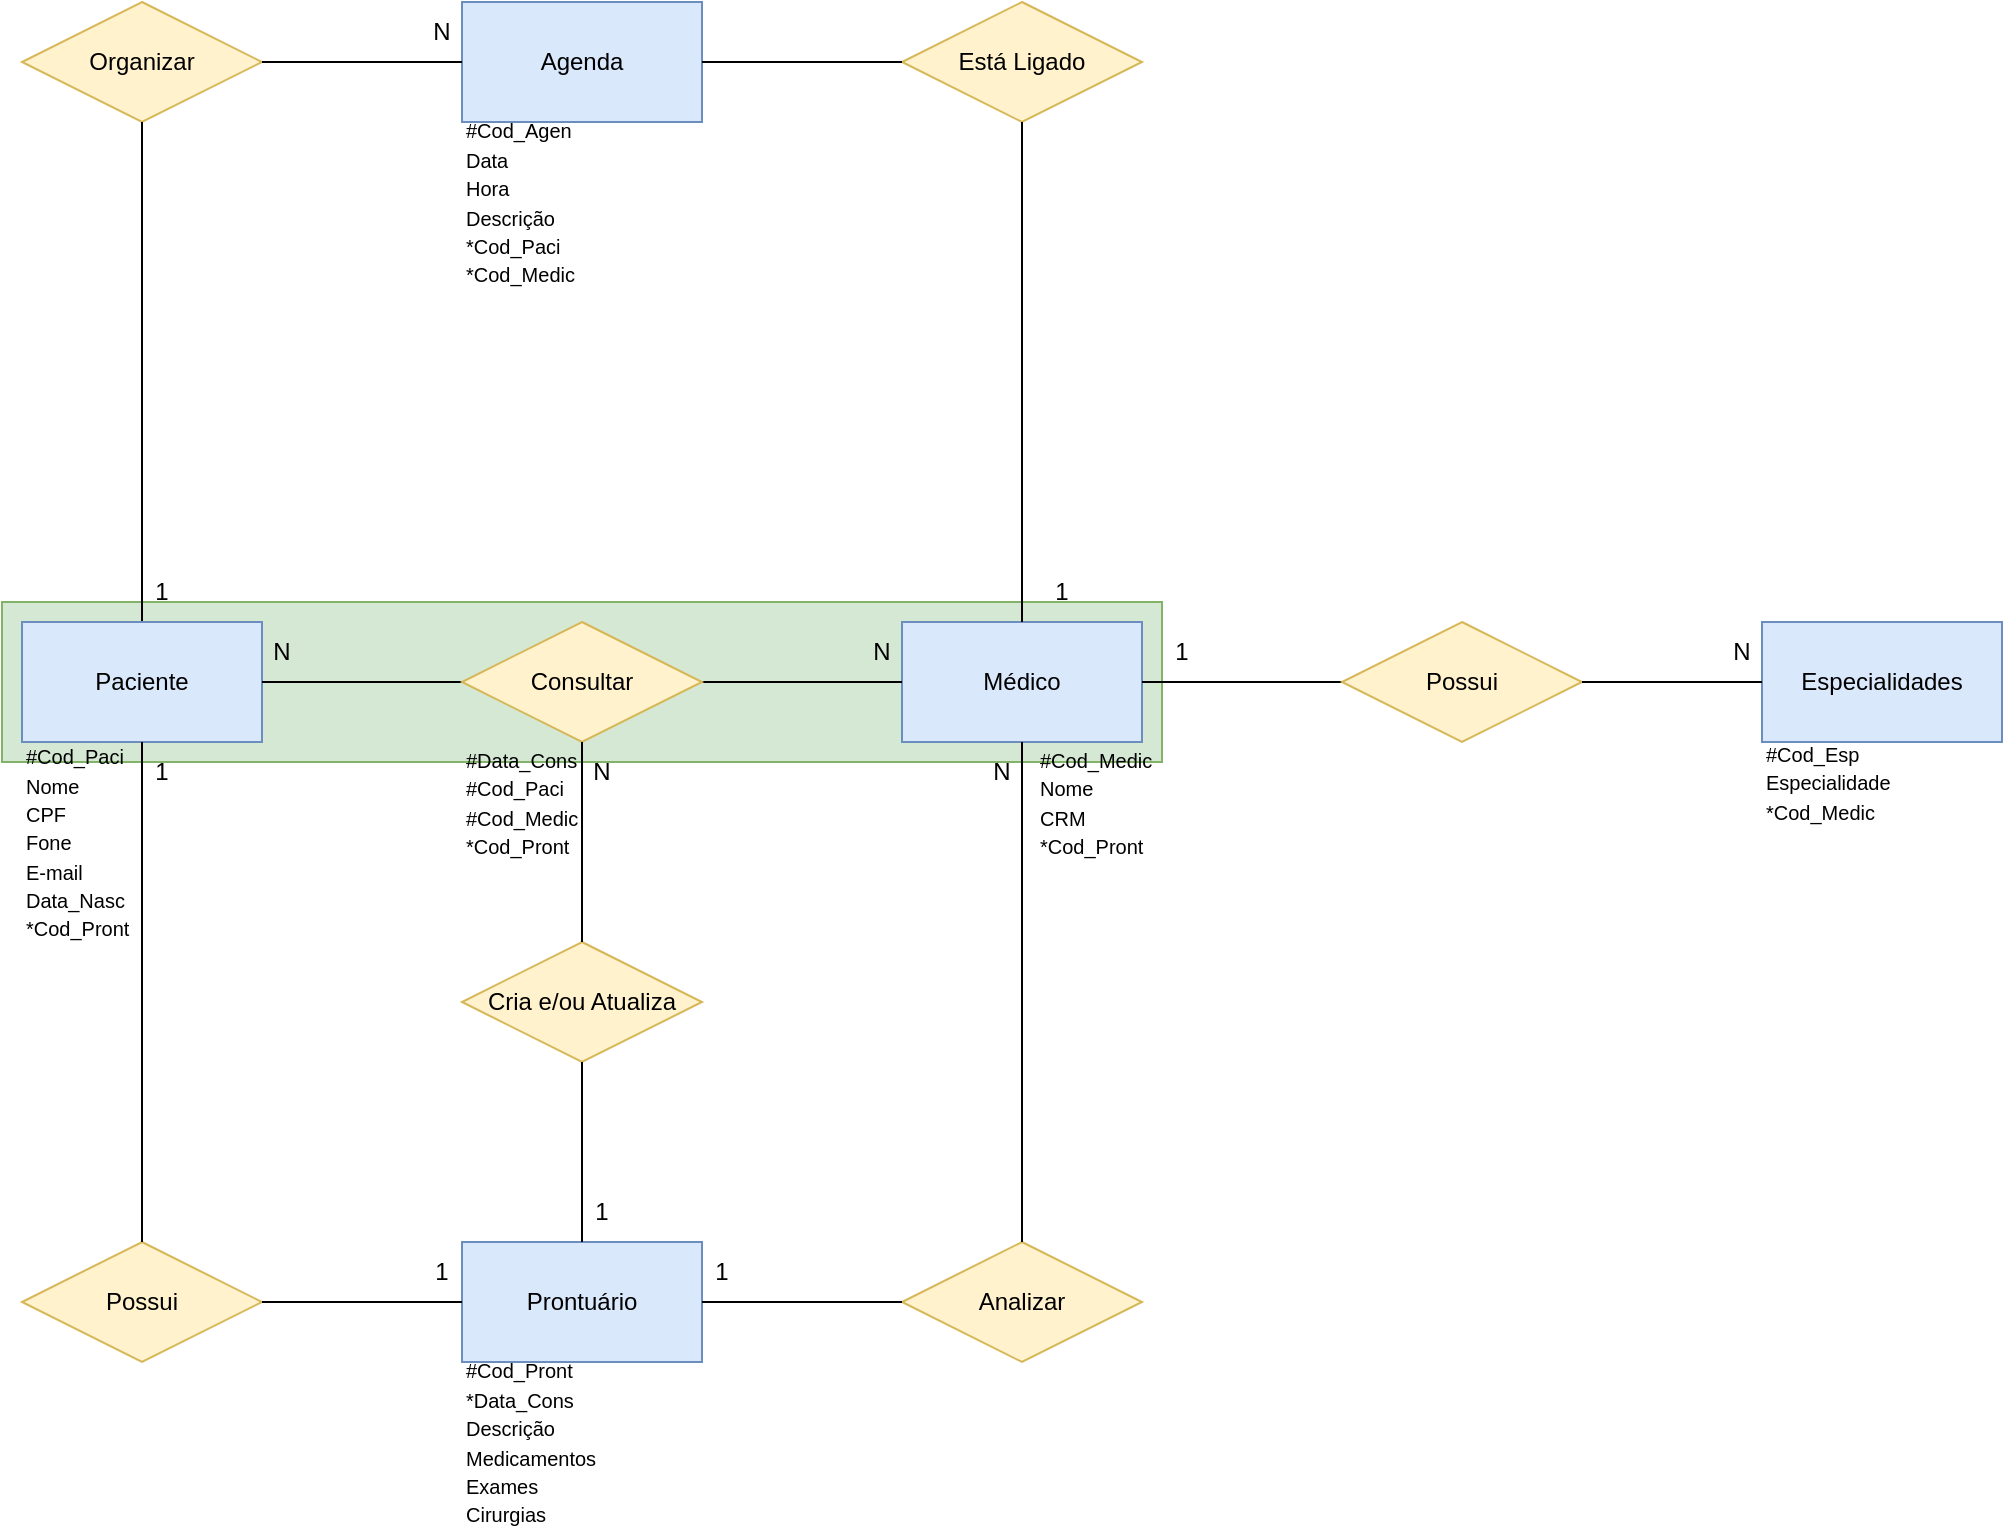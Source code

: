 <mxfile version="22.0.0" type="github">
  <diagram id="C5RBs43oDa-KdzZeNtuy" name="Page-1">
    <mxGraphModel dx="1740" dy="716" grid="1" gridSize="10" guides="1" tooltips="1" connect="1" arrows="1" fold="1" page="1" pageScale="1" pageWidth="827" pageHeight="1169" math="0" shadow="0">
      <root>
        <mxCell id="WIyWlLk6GJQsqaUBKTNV-0" />
        <mxCell id="WIyWlLk6GJQsqaUBKTNV-1" parent="WIyWlLk6GJQsqaUBKTNV-0" />
        <mxCell id="5CVyrSBW_9e-Rd9V5ECa-3" value="" style="rounded=0;whiteSpace=wrap;html=1;fillColor=#d5e8d4;strokeColor=#82b366;" vertex="1" parent="WIyWlLk6GJQsqaUBKTNV-1">
          <mxGeometry x="250" y="340" width="580" height="80" as="geometry" />
        </mxCell>
        <mxCell id="5CVyrSBW_9e-Rd9V5ECa-0" value="Agenda" style="rounded=0;whiteSpace=wrap;html=1;fillColor=#dae8fc;strokeColor=#6c8ebf;" vertex="1" parent="WIyWlLk6GJQsqaUBKTNV-1">
          <mxGeometry x="480" y="40" width="120" height="60" as="geometry" />
        </mxCell>
        <mxCell id="5CVyrSBW_9e-Rd9V5ECa-1" value="Organizar" style="rhombus;whiteSpace=wrap;html=1;fillColor=#fff2cc;strokeColor=#d6b656;" vertex="1" parent="WIyWlLk6GJQsqaUBKTNV-1">
          <mxGeometry x="260" y="40" width="120" height="60" as="geometry" />
        </mxCell>
        <mxCell id="5CVyrSBW_9e-Rd9V5ECa-2" value="" style="endArrow=none;html=1;rounded=0;entryX=0;entryY=0.5;entryDx=0;entryDy=0;exitX=1;exitY=0.5;exitDx=0;exitDy=0;" edge="1" parent="WIyWlLk6GJQsqaUBKTNV-1" source="5CVyrSBW_9e-Rd9V5ECa-1" target="5CVyrSBW_9e-Rd9V5ECa-0">
          <mxGeometry width="50" height="50" relative="1" as="geometry">
            <mxPoint x="520" y="420" as="sourcePoint" />
            <mxPoint x="570" y="370" as="targetPoint" />
          </mxGeometry>
        </mxCell>
        <mxCell id="5CVyrSBW_9e-Rd9V5ECa-4" value="1" style="text;html=1;strokeColor=none;fillColor=none;align=center;verticalAlign=middle;whiteSpace=wrap;rounded=0;" vertex="1" parent="WIyWlLk6GJQsqaUBKTNV-1">
          <mxGeometry x="300" y="320" width="60" height="30" as="geometry" />
        </mxCell>
        <mxCell id="5CVyrSBW_9e-Rd9V5ECa-6" value="" style="endArrow=none;html=1;rounded=0;entryX=0.5;entryY=1;entryDx=0;entryDy=0;exitX=0.5;exitY=0;exitDx=0;exitDy=0;" edge="1" parent="WIyWlLk6GJQsqaUBKTNV-1" source="5CVyrSBW_9e-Rd9V5ECa-7" target="5CVyrSBW_9e-Rd9V5ECa-1">
          <mxGeometry width="50" height="50" relative="1" as="geometry">
            <mxPoint x="319.5" y="360" as="sourcePoint" />
            <mxPoint x="319.5" y="270" as="targetPoint" />
          </mxGeometry>
        </mxCell>
        <mxCell id="5CVyrSBW_9e-Rd9V5ECa-7" value="Paciente" style="rounded=0;whiteSpace=wrap;html=1;fillColor=#dae8fc;strokeColor=#6c8ebf;" vertex="1" parent="WIyWlLk6GJQsqaUBKTNV-1">
          <mxGeometry x="260" y="350" width="120" height="60" as="geometry" />
        </mxCell>
        <mxCell id="5CVyrSBW_9e-Rd9V5ECa-8" value="Médico" style="rounded=0;whiteSpace=wrap;html=1;fillColor=#dae8fc;strokeColor=#6c8ebf;" vertex="1" parent="WIyWlLk6GJQsqaUBKTNV-1">
          <mxGeometry x="700" y="350" width="120" height="60" as="geometry" />
        </mxCell>
        <mxCell id="5CVyrSBW_9e-Rd9V5ECa-9" value="Está Ligado" style="rhombus;whiteSpace=wrap;html=1;fillColor=#fff2cc;strokeColor=#d6b656;" vertex="1" parent="WIyWlLk6GJQsqaUBKTNV-1">
          <mxGeometry x="700" y="40" width="120" height="60" as="geometry" />
        </mxCell>
        <mxCell id="5CVyrSBW_9e-Rd9V5ECa-10" value="" style="endArrow=none;html=1;rounded=0;entryX=0;entryY=0.5;entryDx=0;entryDy=0;exitX=1;exitY=0.5;exitDx=0;exitDy=0;" edge="1" parent="WIyWlLk6GJQsqaUBKTNV-1" source="5CVyrSBW_9e-Rd9V5ECa-0" target="5CVyrSBW_9e-Rd9V5ECa-9">
          <mxGeometry width="50" height="50" relative="1" as="geometry">
            <mxPoint x="520" y="120" as="sourcePoint" />
            <mxPoint x="520" y="30" as="targetPoint" />
          </mxGeometry>
        </mxCell>
        <mxCell id="5CVyrSBW_9e-Rd9V5ECa-11" value="" style="endArrow=none;html=1;rounded=0;entryX=0.5;entryY=1;entryDx=0;entryDy=0;exitX=0.5;exitY=0;exitDx=0;exitDy=0;" edge="1" parent="WIyWlLk6GJQsqaUBKTNV-1" source="5CVyrSBW_9e-Rd9V5ECa-8" target="5CVyrSBW_9e-Rd9V5ECa-9">
          <mxGeometry width="50" height="50" relative="1" as="geometry">
            <mxPoint x="390" y="80" as="sourcePoint" />
            <mxPoint x="700" y="80" as="targetPoint" />
          </mxGeometry>
        </mxCell>
        <mxCell id="5CVyrSBW_9e-Rd9V5ECa-12" value="" style="endArrow=none;html=1;rounded=0;entryX=0;entryY=0.5;entryDx=0;entryDy=0;exitX=1;exitY=0.5;exitDx=0;exitDy=0;" edge="1" parent="WIyWlLk6GJQsqaUBKTNV-1" source="5CVyrSBW_9e-Rd9V5ECa-14" target="5CVyrSBW_9e-Rd9V5ECa-8">
          <mxGeometry width="50" height="50" relative="1" as="geometry">
            <mxPoint x="630" y="380" as="sourcePoint" />
            <mxPoint x="760" y="110" as="targetPoint" />
          </mxGeometry>
        </mxCell>
        <mxCell id="5CVyrSBW_9e-Rd9V5ECa-13" value="" style="endArrow=none;html=1;rounded=0;entryX=0;entryY=0.5;entryDx=0;entryDy=0;exitX=1;exitY=0.5;exitDx=0;exitDy=0;" edge="1" parent="WIyWlLk6GJQsqaUBKTNV-1" source="5CVyrSBW_9e-Rd9V5ECa-7" target="5CVyrSBW_9e-Rd9V5ECa-14">
          <mxGeometry width="50" height="50" relative="1" as="geometry">
            <mxPoint x="410" y="410" as="sourcePoint" />
            <mxPoint x="470" y="379.5" as="targetPoint" />
          </mxGeometry>
        </mxCell>
        <mxCell id="5CVyrSBW_9e-Rd9V5ECa-14" value="Consultar" style="rhombus;whiteSpace=wrap;html=1;fillColor=#fff2cc;strokeColor=#d6b656;" vertex="1" parent="WIyWlLk6GJQsqaUBKTNV-1">
          <mxGeometry x="480" y="350" width="120" height="60" as="geometry" />
        </mxCell>
        <mxCell id="5CVyrSBW_9e-Rd9V5ECa-15" value="Cria e/ou Atualiza" style="rhombus;whiteSpace=wrap;html=1;fillColor=#fff2cc;strokeColor=#d6b656;" vertex="1" parent="WIyWlLk6GJQsqaUBKTNV-1">
          <mxGeometry x="480" y="510" width="120" height="60" as="geometry" />
        </mxCell>
        <mxCell id="5CVyrSBW_9e-Rd9V5ECa-16" value="Possui" style="rhombus;whiteSpace=wrap;html=1;fillColor=#fff2cc;strokeColor=#d6b656;" vertex="1" parent="WIyWlLk6GJQsqaUBKTNV-1">
          <mxGeometry x="260" y="660" width="120" height="60" as="geometry" />
        </mxCell>
        <mxCell id="5CVyrSBW_9e-Rd9V5ECa-17" value="Prontuário" style="rounded=0;whiteSpace=wrap;html=1;fillColor=#dae8fc;strokeColor=#6c8ebf;" vertex="1" parent="WIyWlLk6GJQsqaUBKTNV-1">
          <mxGeometry x="480" y="660" width="120" height="60" as="geometry" />
        </mxCell>
        <mxCell id="5CVyrSBW_9e-Rd9V5ECa-18" value="Analizar" style="rhombus;whiteSpace=wrap;html=1;fillColor=#fff2cc;strokeColor=#d6b656;" vertex="1" parent="WIyWlLk6GJQsqaUBKTNV-1">
          <mxGeometry x="700" y="660" width="120" height="60" as="geometry" />
        </mxCell>
        <mxCell id="5CVyrSBW_9e-Rd9V5ECa-19" value="" style="endArrow=none;html=1;rounded=0;entryX=0.5;entryY=0;entryDx=0;entryDy=0;exitX=0.5;exitY=1;exitDx=0;exitDy=0;" edge="1" parent="WIyWlLk6GJQsqaUBKTNV-1" source="5CVyrSBW_9e-Rd9V5ECa-14" target="5CVyrSBW_9e-Rd9V5ECa-15">
          <mxGeometry width="50" height="50" relative="1" as="geometry">
            <mxPoint x="610" y="390" as="sourcePoint" />
            <mxPoint x="700" y="390" as="targetPoint" />
          </mxGeometry>
        </mxCell>
        <mxCell id="5CVyrSBW_9e-Rd9V5ECa-20" value="" style="endArrow=none;html=1;rounded=0;entryX=0.5;entryY=0;entryDx=0;entryDy=0;exitX=0.5;exitY=1;exitDx=0;exitDy=0;" edge="1" parent="WIyWlLk6GJQsqaUBKTNV-1" source="5CVyrSBW_9e-Rd9V5ECa-15" target="5CVyrSBW_9e-Rd9V5ECa-17">
          <mxGeometry width="50" height="50" relative="1" as="geometry">
            <mxPoint x="550" y="420" as="sourcePoint" />
            <mxPoint x="550" y="520" as="targetPoint" />
          </mxGeometry>
        </mxCell>
        <mxCell id="5CVyrSBW_9e-Rd9V5ECa-21" value="" style="endArrow=none;html=1;rounded=0;entryX=0.5;entryY=0;entryDx=0;entryDy=0;exitX=0.5;exitY=1;exitDx=0;exitDy=0;" edge="1" parent="WIyWlLk6GJQsqaUBKTNV-1" source="5CVyrSBW_9e-Rd9V5ECa-8" target="5CVyrSBW_9e-Rd9V5ECa-18">
          <mxGeometry width="50" height="50" relative="1" as="geometry">
            <mxPoint x="550" y="580" as="sourcePoint" />
            <mxPoint x="550" y="670" as="targetPoint" />
          </mxGeometry>
        </mxCell>
        <mxCell id="5CVyrSBW_9e-Rd9V5ECa-22" value="" style="endArrow=none;html=1;rounded=0;entryX=0.5;entryY=0;entryDx=0;entryDy=0;exitX=0.5;exitY=1;exitDx=0;exitDy=0;" edge="1" parent="WIyWlLk6GJQsqaUBKTNV-1" source="5CVyrSBW_9e-Rd9V5ECa-7" target="5CVyrSBW_9e-Rd9V5ECa-16">
          <mxGeometry width="50" height="50" relative="1" as="geometry">
            <mxPoint x="550" y="580" as="sourcePoint" />
            <mxPoint x="550" y="670" as="targetPoint" />
          </mxGeometry>
        </mxCell>
        <mxCell id="5CVyrSBW_9e-Rd9V5ECa-23" value="" style="endArrow=none;html=1;rounded=0;entryX=1;entryY=0.5;entryDx=0;entryDy=0;exitX=0;exitY=0.5;exitDx=0;exitDy=0;" edge="1" parent="WIyWlLk6GJQsqaUBKTNV-1" source="5CVyrSBW_9e-Rd9V5ECa-17" target="5CVyrSBW_9e-Rd9V5ECa-16">
          <mxGeometry width="50" height="50" relative="1" as="geometry">
            <mxPoint x="330" y="420" as="sourcePoint" />
            <mxPoint x="330" y="670" as="targetPoint" />
          </mxGeometry>
        </mxCell>
        <mxCell id="5CVyrSBW_9e-Rd9V5ECa-24" value="" style="endArrow=none;html=1;rounded=0;entryX=1;entryY=0.5;entryDx=0;entryDy=0;exitX=0;exitY=0.5;exitDx=0;exitDy=0;" edge="1" parent="WIyWlLk6GJQsqaUBKTNV-1" source="5CVyrSBW_9e-Rd9V5ECa-18" target="5CVyrSBW_9e-Rd9V5ECa-17">
          <mxGeometry width="50" height="50" relative="1" as="geometry">
            <mxPoint x="490" y="700" as="sourcePoint" />
            <mxPoint x="390" y="700" as="targetPoint" />
          </mxGeometry>
        </mxCell>
        <mxCell id="5CVyrSBW_9e-Rd9V5ECa-25" value="N" style="text;html=1;strokeColor=none;fillColor=none;align=center;verticalAlign=middle;whiteSpace=wrap;rounded=0;" vertex="1" parent="WIyWlLk6GJQsqaUBKTNV-1">
          <mxGeometry x="660" y="350" width="60" height="30" as="geometry" />
        </mxCell>
        <mxCell id="5CVyrSBW_9e-Rd9V5ECa-26" value="N" style="text;html=1;strokeColor=none;fillColor=none;align=center;verticalAlign=middle;whiteSpace=wrap;rounded=0;" vertex="1" parent="WIyWlLk6GJQsqaUBKTNV-1">
          <mxGeometry x="360" y="350" width="60" height="30" as="geometry" />
        </mxCell>
        <mxCell id="5CVyrSBW_9e-Rd9V5ECa-27" value="N" style="text;html=1;strokeColor=none;fillColor=none;align=center;verticalAlign=middle;whiteSpace=wrap;rounded=0;" vertex="1" parent="WIyWlLk6GJQsqaUBKTNV-1">
          <mxGeometry x="440" y="40" width="60" height="30" as="geometry" />
        </mxCell>
        <mxCell id="5CVyrSBW_9e-Rd9V5ECa-28" value="1" style="text;html=1;strokeColor=none;fillColor=none;align=center;verticalAlign=middle;whiteSpace=wrap;rounded=0;" vertex="1" parent="WIyWlLk6GJQsqaUBKTNV-1">
          <mxGeometry x="750" y="320" width="60" height="30" as="geometry" />
        </mxCell>
        <mxCell id="5CVyrSBW_9e-Rd9V5ECa-29" value="1" style="text;html=1;strokeColor=none;fillColor=none;align=center;verticalAlign=middle;whiteSpace=wrap;rounded=0;" vertex="1" parent="WIyWlLk6GJQsqaUBKTNV-1">
          <mxGeometry x="300" y="410" width="60" height="30" as="geometry" />
        </mxCell>
        <mxCell id="5CVyrSBW_9e-Rd9V5ECa-30" value="1" style="text;html=1;strokeColor=none;fillColor=none;align=center;verticalAlign=middle;whiteSpace=wrap;rounded=0;" vertex="1" parent="WIyWlLk6GJQsqaUBKTNV-1">
          <mxGeometry x="440" y="660" width="60" height="30" as="geometry" />
        </mxCell>
        <mxCell id="5CVyrSBW_9e-Rd9V5ECa-31" value="1" style="text;html=1;strokeColor=none;fillColor=none;align=center;verticalAlign=middle;whiteSpace=wrap;rounded=0;" vertex="1" parent="WIyWlLk6GJQsqaUBKTNV-1">
          <mxGeometry x="520" y="630" width="60" height="30" as="geometry" />
        </mxCell>
        <mxCell id="5CVyrSBW_9e-Rd9V5ECa-32" value="N" style="text;html=1;strokeColor=none;fillColor=none;align=center;verticalAlign=middle;whiteSpace=wrap;rounded=0;" vertex="1" parent="WIyWlLk6GJQsqaUBKTNV-1">
          <mxGeometry x="520" y="410" width="60" height="30" as="geometry" />
        </mxCell>
        <mxCell id="5CVyrSBW_9e-Rd9V5ECa-33" value="1" style="text;html=1;strokeColor=none;fillColor=none;align=center;verticalAlign=middle;whiteSpace=wrap;rounded=0;" vertex="1" parent="WIyWlLk6GJQsqaUBKTNV-1">
          <mxGeometry x="580" y="660" width="60" height="30" as="geometry" />
        </mxCell>
        <mxCell id="5CVyrSBW_9e-Rd9V5ECa-34" value="N" style="text;html=1;strokeColor=none;fillColor=none;align=center;verticalAlign=middle;whiteSpace=wrap;rounded=0;" vertex="1" parent="WIyWlLk6GJQsqaUBKTNV-1">
          <mxGeometry x="720" y="410" width="60" height="30" as="geometry" />
        </mxCell>
        <mxCell id="5CVyrSBW_9e-Rd9V5ECa-35" value="&lt;font style=&quot;font-size: 10px;&quot;&gt;#Cod_Agen&lt;br&gt;Data&lt;br&gt;Hora&lt;br&gt;Descrição&lt;br&gt;*Cod_Paci&lt;br&gt;*Cod_Medic&lt;/font&gt;" style="text;html=1;strokeColor=none;fillColor=none;align=left;verticalAlign=middle;whiteSpace=wrap;rounded=0;" vertex="1" parent="WIyWlLk6GJQsqaUBKTNV-1">
          <mxGeometry x="480" y="120" width="60" height="40" as="geometry" />
        </mxCell>
        <mxCell id="5CVyrSBW_9e-Rd9V5ECa-37" value="&lt;font style=&quot;font-size: 10px;&quot;&gt;#Cod_Paci&lt;br&gt;Nome&lt;br&gt;CPF&lt;br&gt;Fone&lt;br&gt;E-mail&lt;br&gt;Data_Nasc&lt;br&gt;*Cod_Pront&lt;br&gt;&lt;/font&gt;" style="text;html=1;strokeColor=none;fillColor=none;align=left;verticalAlign=middle;whiteSpace=wrap;rounded=0;" vertex="1" parent="WIyWlLk6GJQsqaUBKTNV-1">
          <mxGeometry x="260" y="440" width="60" height="40" as="geometry" />
        </mxCell>
        <mxCell id="5CVyrSBW_9e-Rd9V5ECa-38" value="&lt;font style=&quot;font-size: 10px;&quot;&gt;#Cod_Medic&lt;br&gt;Nome&lt;br&gt;CRM&lt;br&gt;*Cod_Pront&lt;br&gt;&lt;/font&gt;" style="text;html=1;strokeColor=none;fillColor=none;align=left;verticalAlign=middle;whiteSpace=wrap;rounded=0;" vertex="1" parent="WIyWlLk6GJQsqaUBKTNV-1">
          <mxGeometry x="767" y="420" width="60" height="40" as="geometry" />
        </mxCell>
        <mxCell id="5CVyrSBW_9e-Rd9V5ECa-39" value="" style="endArrow=none;html=1;rounded=0;entryX=0;entryY=0.5;entryDx=0;entryDy=0;exitX=1;exitY=0.5;exitDx=0;exitDy=0;" edge="1" parent="WIyWlLk6GJQsqaUBKTNV-1" source="5CVyrSBW_9e-Rd9V5ECa-8" target="5CVyrSBW_9e-Rd9V5ECa-41">
          <mxGeometry width="50" height="50" relative="1" as="geometry">
            <mxPoint x="820" y="379" as="sourcePoint" />
            <mxPoint x="920" y="379" as="targetPoint" />
          </mxGeometry>
        </mxCell>
        <mxCell id="5CVyrSBW_9e-Rd9V5ECa-40" value="Especialidades" style="rounded=0;whiteSpace=wrap;html=1;fillColor=#dae8fc;strokeColor=#6c8ebf;" vertex="1" parent="WIyWlLk6GJQsqaUBKTNV-1">
          <mxGeometry x="1130" y="350" width="120" height="60" as="geometry" />
        </mxCell>
        <mxCell id="5CVyrSBW_9e-Rd9V5ECa-41" value="Possui" style="rhombus;whiteSpace=wrap;html=1;fillColor=#fff2cc;strokeColor=#d6b656;" vertex="1" parent="WIyWlLk6GJQsqaUBKTNV-1">
          <mxGeometry x="920" y="350" width="120" height="60" as="geometry" />
        </mxCell>
        <mxCell id="5CVyrSBW_9e-Rd9V5ECa-42" value="" style="endArrow=none;html=1;rounded=0;entryX=0;entryY=0.5;entryDx=0;entryDy=0;exitX=1;exitY=0.5;exitDx=0;exitDy=0;" edge="1" parent="WIyWlLk6GJQsqaUBKTNV-1" source="5CVyrSBW_9e-Rd9V5ECa-41" target="5CVyrSBW_9e-Rd9V5ECa-40">
          <mxGeometry width="50" height="50" relative="1" as="geometry">
            <mxPoint x="1050" y="400" as="sourcePoint" />
            <mxPoint x="1150" y="400" as="targetPoint" />
          </mxGeometry>
        </mxCell>
        <mxCell id="5CVyrSBW_9e-Rd9V5ECa-43" value="1" style="text;html=1;strokeColor=none;fillColor=none;align=center;verticalAlign=middle;whiteSpace=wrap;rounded=0;" vertex="1" parent="WIyWlLk6GJQsqaUBKTNV-1">
          <mxGeometry x="810" y="350" width="60" height="30" as="geometry" />
        </mxCell>
        <mxCell id="5CVyrSBW_9e-Rd9V5ECa-44" value="N" style="text;html=1;strokeColor=none;fillColor=none;align=center;verticalAlign=middle;whiteSpace=wrap;rounded=0;" vertex="1" parent="WIyWlLk6GJQsqaUBKTNV-1">
          <mxGeometry x="1090" y="350" width="60" height="30" as="geometry" />
        </mxCell>
        <mxCell id="5CVyrSBW_9e-Rd9V5ECa-45" value="&lt;font style=&quot;font-size: 10px;&quot;&gt;#Cod_Esp&lt;br&gt;Especialidade&lt;br&gt;*Cod_Medic&lt;br&gt;&lt;/font&gt;" style="text;html=1;strokeColor=none;fillColor=none;align=left;verticalAlign=middle;whiteSpace=wrap;rounded=0;" vertex="1" parent="WIyWlLk6GJQsqaUBKTNV-1">
          <mxGeometry x="1130" y="410" width="60" height="40" as="geometry" />
        </mxCell>
        <mxCell id="5CVyrSBW_9e-Rd9V5ECa-46" value="&lt;font style=&quot;font-size: 10px;&quot;&gt;#Data_Cons&lt;br&gt;#Cod_Paci&lt;br&gt;#Cod_Medic&lt;br&gt;*Cod_Pront&lt;br&gt;&lt;/font&gt;" style="text;html=1;strokeColor=none;fillColor=none;align=left;verticalAlign=middle;whiteSpace=wrap;rounded=0;" vertex="1" parent="WIyWlLk6GJQsqaUBKTNV-1">
          <mxGeometry x="480" y="420" width="60" height="40" as="geometry" />
        </mxCell>
        <mxCell id="5CVyrSBW_9e-Rd9V5ECa-47" value="&lt;font style=&quot;font-size: 10px;&quot;&gt;#Cod_Pront&lt;br&gt;*Data_Cons&lt;br&gt;Descrição&lt;br&gt;Medicamentos&lt;br&gt;Exames&lt;br&gt;Cirurgias&lt;br&gt;&lt;/font&gt;" style="text;html=1;strokeColor=none;fillColor=none;align=left;verticalAlign=middle;whiteSpace=wrap;rounded=0;" vertex="1" parent="WIyWlLk6GJQsqaUBKTNV-1">
          <mxGeometry x="480" y="740" width="60" height="40" as="geometry" />
        </mxCell>
      </root>
    </mxGraphModel>
  </diagram>
</mxfile>
